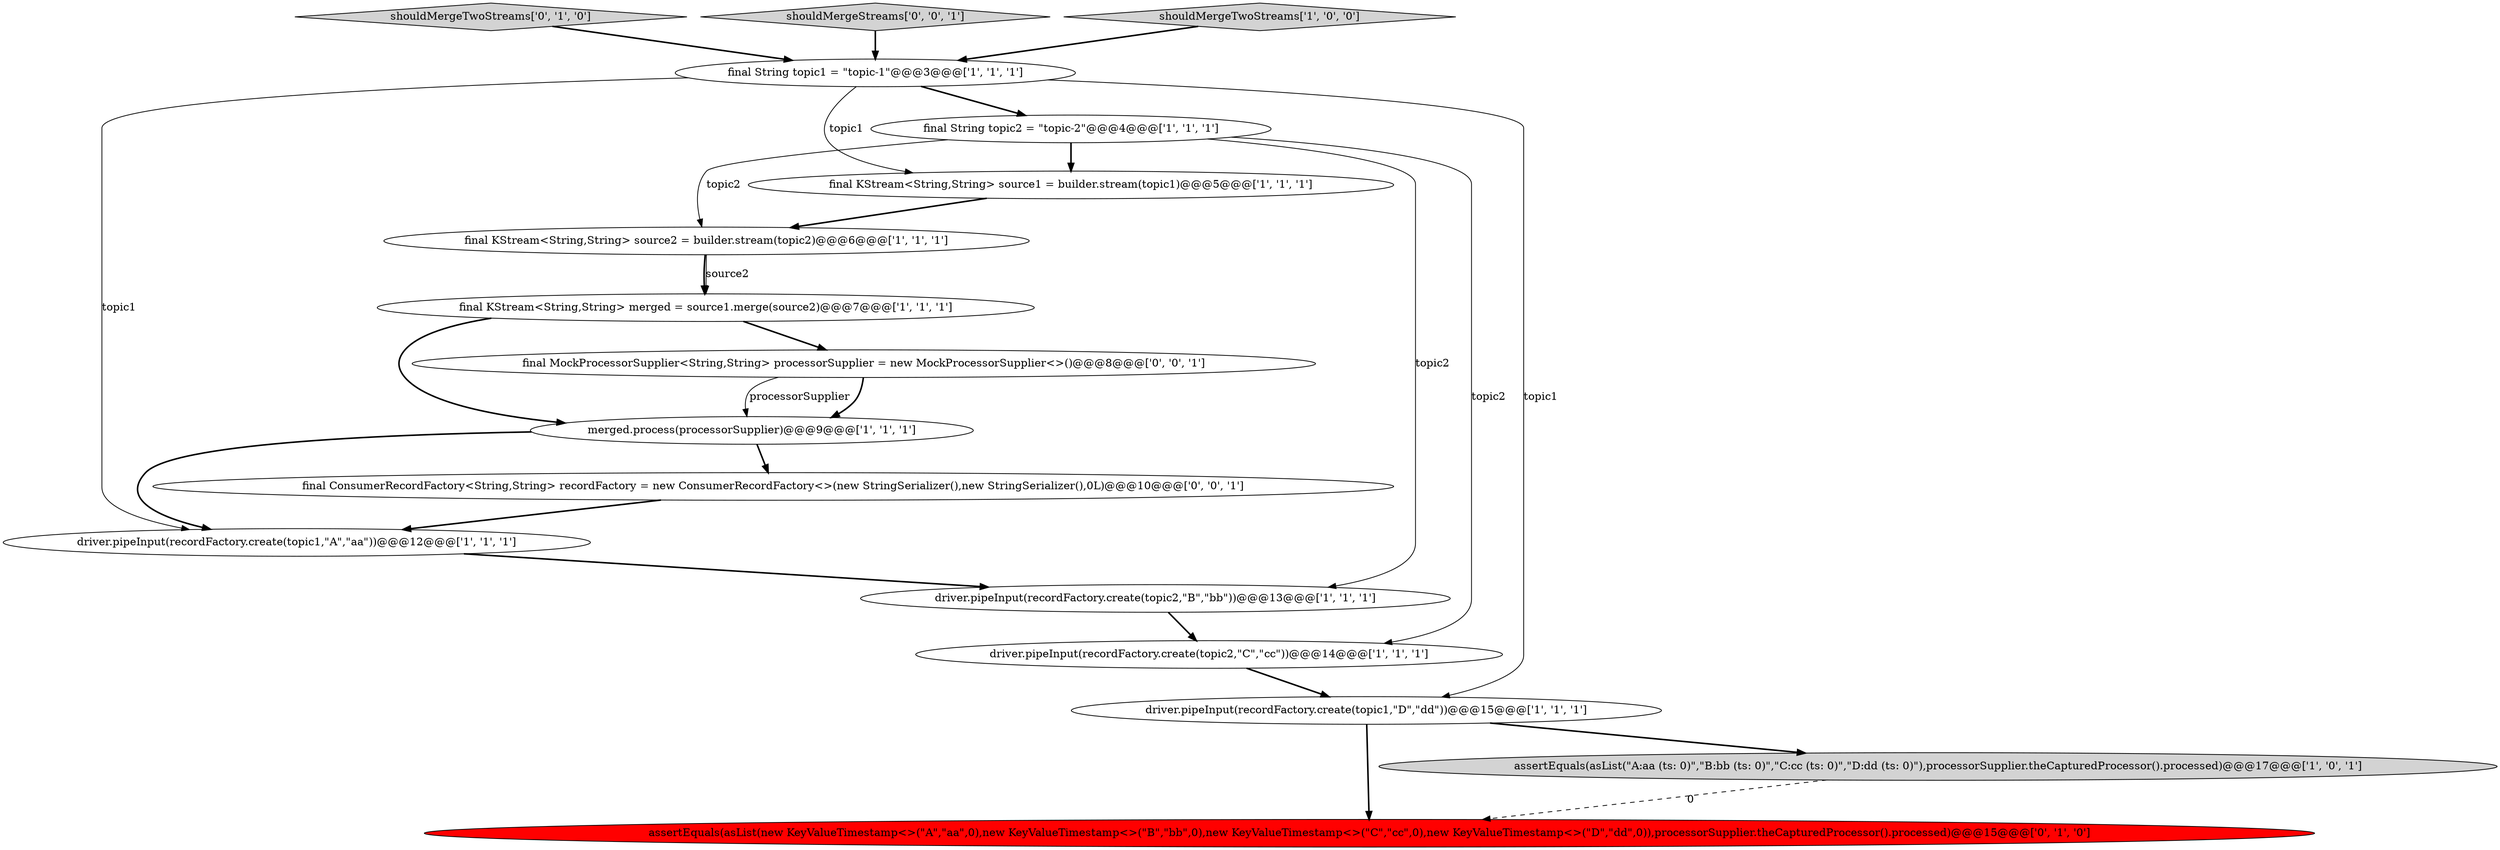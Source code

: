 digraph {
12 [style = filled, label = "assertEquals(asList(new KeyValueTimestamp<>(\"A\",\"aa\",0),new KeyValueTimestamp<>(\"B\",\"bb\",0),new KeyValueTimestamp<>(\"C\",\"cc\",0),new KeyValueTimestamp<>(\"D\",\"dd\",0)),processorSupplier.theCapturedProcessor().processed)@@@15@@@['0', '1', '0']", fillcolor = red, shape = ellipse image = "AAA1AAABBB2BBB"];
13 [style = filled, label = "shouldMergeTwoStreams['0', '1', '0']", fillcolor = lightgray, shape = diamond image = "AAA0AAABBB2BBB"];
6 [style = filled, label = "driver.pipeInput(recordFactory.create(topic2,\"C\",\"cc\"))@@@14@@@['1', '1', '1']", fillcolor = white, shape = ellipse image = "AAA0AAABBB1BBB"];
4 [style = filled, label = "assertEquals(asList(\"A:aa (ts: 0)\",\"B:bb (ts: 0)\",\"C:cc (ts: 0)\",\"D:dd (ts: 0)\"),processorSupplier.theCapturedProcessor().processed)@@@17@@@['1', '0', '1']", fillcolor = lightgray, shape = ellipse image = "AAA0AAABBB1BBB"];
9 [style = filled, label = "final String topic1 = \"topic-1\"@@@3@@@['1', '1', '1']", fillcolor = white, shape = ellipse image = "AAA0AAABBB1BBB"];
2 [style = filled, label = "driver.pipeInput(recordFactory.create(topic2,\"B\",\"bb\"))@@@13@@@['1', '1', '1']", fillcolor = white, shape = ellipse image = "AAA0AAABBB1BBB"];
3 [style = filled, label = "final String topic2 = \"topic-2\"@@@4@@@['1', '1', '1']", fillcolor = white, shape = ellipse image = "AAA0AAABBB1BBB"];
16 [style = filled, label = "final MockProcessorSupplier<String,String> processorSupplier = new MockProcessorSupplier<>()@@@8@@@['0', '0', '1']", fillcolor = white, shape = ellipse image = "AAA0AAABBB3BBB"];
15 [style = filled, label = "final ConsumerRecordFactory<String,String> recordFactory = new ConsumerRecordFactory<>(new StringSerializer(),new StringSerializer(),0L)@@@10@@@['0', '0', '1']", fillcolor = white, shape = ellipse image = "AAA0AAABBB3BBB"];
10 [style = filled, label = "merged.process(processorSupplier)@@@9@@@['1', '1', '1']", fillcolor = white, shape = ellipse image = "AAA0AAABBB1BBB"];
11 [style = filled, label = "driver.pipeInput(recordFactory.create(topic1,\"A\",\"aa\"))@@@12@@@['1', '1', '1']", fillcolor = white, shape = ellipse image = "AAA0AAABBB1BBB"];
14 [style = filled, label = "shouldMergeStreams['0', '0', '1']", fillcolor = lightgray, shape = diamond image = "AAA0AAABBB3BBB"];
8 [style = filled, label = "shouldMergeTwoStreams['1', '0', '0']", fillcolor = lightgray, shape = diamond image = "AAA0AAABBB1BBB"];
1 [style = filled, label = "final KStream<String,String> source2 = builder.stream(topic2)@@@6@@@['1', '1', '1']", fillcolor = white, shape = ellipse image = "AAA0AAABBB1BBB"];
7 [style = filled, label = "driver.pipeInput(recordFactory.create(topic1,\"D\",\"dd\"))@@@15@@@['1', '1', '1']", fillcolor = white, shape = ellipse image = "AAA0AAABBB1BBB"];
0 [style = filled, label = "final KStream<String,String> source1 = builder.stream(topic1)@@@5@@@['1', '1', '1']", fillcolor = white, shape = ellipse image = "AAA0AAABBB1BBB"];
5 [style = filled, label = "final KStream<String,String> merged = source1.merge(source2)@@@7@@@['1', '1', '1']", fillcolor = white, shape = ellipse image = "AAA0AAABBB1BBB"];
1->5 [style = bold, label=""];
5->10 [style = bold, label=""];
10->15 [style = bold, label=""];
7->12 [style = bold, label=""];
16->10 [style = bold, label=""];
2->6 [style = bold, label=""];
3->6 [style = solid, label="topic2"];
1->5 [style = solid, label="source2"];
3->2 [style = solid, label="topic2"];
7->4 [style = bold, label=""];
11->2 [style = bold, label=""];
3->0 [style = bold, label=""];
4->12 [style = dashed, label="0"];
5->16 [style = bold, label=""];
16->10 [style = solid, label="processorSupplier"];
15->11 [style = bold, label=""];
0->1 [style = bold, label=""];
9->0 [style = solid, label="topic1"];
3->1 [style = solid, label="topic2"];
8->9 [style = bold, label=""];
9->7 [style = solid, label="topic1"];
9->3 [style = bold, label=""];
14->9 [style = bold, label=""];
13->9 [style = bold, label=""];
6->7 [style = bold, label=""];
9->11 [style = solid, label="topic1"];
10->11 [style = bold, label=""];
}
